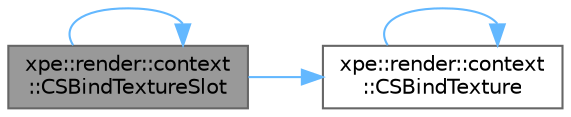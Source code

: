 digraph "xpe::render::context::CSBindTextureSlot"
{
 // LATEX_PDF_SIZE
  bgcolor="transparent";
  edge [fontname=Helvetica,fontsize=10,labelfontname=Helvetica,labelfontsize=10];
  node [fontname=Helvetica,fontsize=10,shape=box,height=0.2,width=0.4];
  rankdir="LR";
  Node1 [id="Node000001",label="xpe::render::context\l::CSBindTextureSlot",height=0.2,width=0.4,color="gray40", fillcolor="grey60", style="filled", fontcolor="black",tooltip=" "];
  Node1 -> Node2 [id="edge10_Node000001_Node000002",color="steelblue1",style="solid",tooltip=" "];
  Node2 [id="Node000002",label="xpe::render::context\l::CSBindTexture",height=0.2,width=0.4,color="grey40", fillcolor="white", style="filled",URL="$namespacexpe_1_1render_1_1context.html#a83f07f64f99cfcab75b888e1ec9d5293",tooltip=" "];
  Node2 -> Node2 [id="edge11_Node000002_Node000002",color="steelblue1",style="solid",tooltip=" "];
  Node1 -> Node1 [id="edge12_Node000001_Node000001",color="steelblue1",style="solid",tooltip=" "];
}
